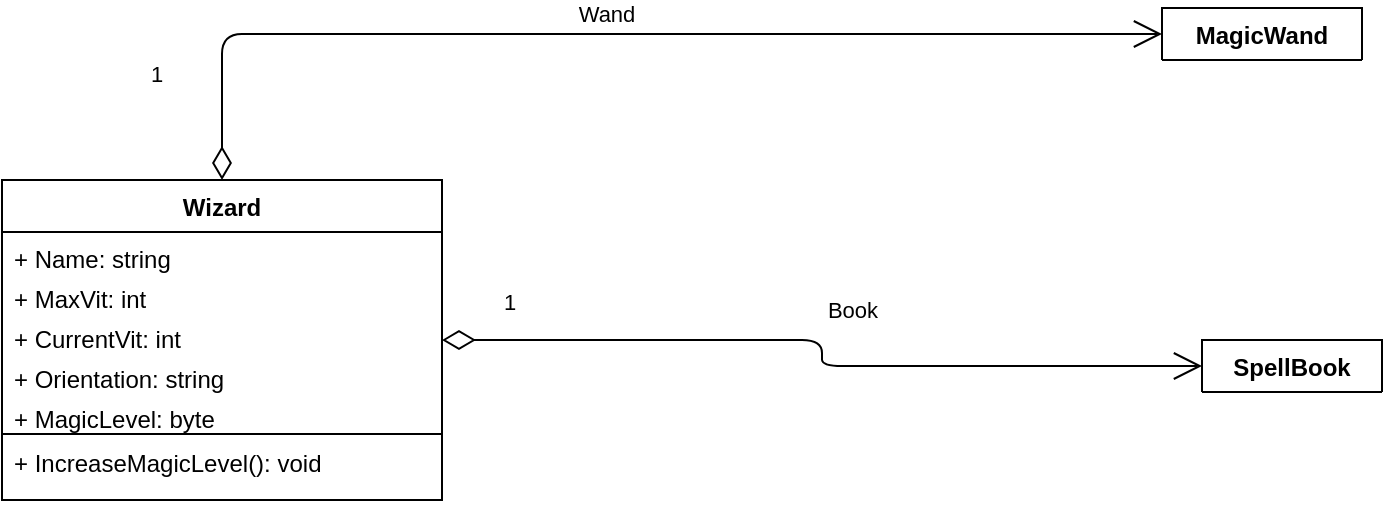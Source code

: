 <mxfile>
    <diagram id="xb3wm-JDtHFrrhqqKsIF" name="Page-1">
        <mxGraphModel dx="942" dy="1776" grid="1" gridSize="10" guides="1" tooltips="1" connect="1" arrows="1" fold="1" page="1" pageScale="1" pageWidth="850" pageHeight="1100" math="0" shadow="0">
            <root>
                <mxCell id="0"/>
                <mxCell id="1" parent="0"/>
                <mxCell id="2" value="Wizard" style="swimlane;fontStyle=1;align=center;verticalAlign=top;childLayout=stackLayout;horizontal=1;startSize=26;horizontalStack=0;resizeParent=1;resizeParentMax=0;resizeLast=0;collapsible=1;marginBottom=0;" parent="1" vertex="1">
                    <mxGeometry x="10" y="-243" width="220" height="160" as="geometry">
                        <mxRectangle x="10" y="10" width="70" height="26" as="alternateBounds"/>
                    </mxGeometry>
                </mxCell>
                <mxCell id="3" value="+ Name: string" style="text;strokeColor=none;fillColor=none;align=left;verticalAlign=top;spacingLeft=4;spacingRight=4;overflow=hidden;rotatable=0;points=[[0,0.5],[1,0.5]];portConstraint=eastwest;" parent="2" vertex="1">
                    <mxGeometry y="26" width="220" height="20" as="geometry"/>
                </mxCell>
                <mxCell id="4" value="+ MaxVit: int" style="text;strokeColor=none;fillColor=none;align=left;verticalAlign=top;spacingLeft=4;spacingRight=4;overflow=hidden;rotatable=0;points=[[0,0.5],[1,0.5]];portConstraint=eastwest;" parent="2" vertex="1">
                    <mxGeometry y="46" width="220" height="20" as="geometry"/>
                </mxCell>
                <mxCell id="5" value="+ CurrentVit: int" style="text;strokeColor=none;fillColor=none;align=left;verticalAlign=top;spacingLeft=4;spacingRight=4;overflow=hidden;rotatable=0;points=[[0,0.5],[1,0.5]];portConstraint=eastwest;" parent="2" vertex="1">
                    <mxGeometry y="66" width="220" height="20" as="geometry"/>
                </mxCell>
                <mxCell id="6" value="+ Orientation: string" style="text;strokeColor=none;fillColor=none;align=left;verticalAlign=top;spacingLeft=4;spacingRight=4;overflow=hidden;rotatable=0;points=[[0,0.5],[1,0.5]];portConstraint=eastwest;" parent="2" vertex="1">
                    <mxGeometry y="86" width="220" height="20" as="geometry"/>
                </mxCell>
                <mxCell id="7" value="+ MagicLevel: byte" style="text;strokeColor=none;fillColor=none;align=left;verticalAlign=top;spacingLeft=4;spacingRight=4;overflow=hidden;rotatable=0;points=[[0,0.5],[1,0.5]];portConstraint=eastwest;" parent="2" vertex="1">
                    <mxGeometry y="106" width="220" height="20" as="geometry"/>
                </mxCell>
                <mxCell id="8" value="" style="line;strokeWidth=1;fillColor=none;align=left;verticalAlign=middle;spacingTop=-1;spacingLeft=3;spacingRight=3;rotatable=0;labelPosition=right;points=[];portConstraint=eastwest;" parent="2" vertex="1">
                    <mxGeometry y="126" width="220" height="2" as="geometry"/>
                </mxCell>
                <mxCell id="9" value="+ IncreaseMagicLevel(): void" style="text;strokeColor=none;fillColor=none;align=left;verticalAlign=top;spacingLeft=4;spacingRight=4;overflow=hidden;rotatable=0;points=[[0,0.5],[1,0.5]];portConstraint=eastwest;" parent="2" vertex="1">
                    <mxGeometry y="128" width="220" height="32" as="geometry"/>
                </mxCell>
                <mxCell id="10" value="MagicWand" style="swimlane;fontStyle=1;align=center;verticalAlign=top;childLayout=stackLayout;horizontal=1;startSize=60;horizontalStack=0;resizeParent=1;resizeParentMax=0;resizeLast=0;collapsible=1;marginBottom=0;" parent="1" vertex="1" collapsed="1">
                    <mxGeometry x="590" y="-329" width="100" height="26" as="geometry">
                        <mxRectangle x="590" y="-329" width="160" height="60" as="alternateBounds"/>
                    </mxGeometry>
                </mxCell>
                <mxCell id="14" value="SpellBook" style="swimlane;fontStyle=1;align=center;verticalAlign=top;childLayout=stackLayout;horizontal=1;startSize=26;horizontalStack=0;resizeParent=1;resizeParentMax=0;resizeLast=0;collapsible=1;marginBottom=0;" parent="1" vertex="1" collapsed="1">
                    <mxGeometry x="610" y="-163" width="90" height="26" as="geometry">
                        <mxRectangle x="610" y="-163" width="160" height="28" as="alternateBounds"/>
                    </mxGeometry>
                </mxCell>
                <mxCell id="18" value="1" style="endArrow=open;html=1;endSize=12;startArrow=diamondThin;startSize=14;startFill=0;edgeStyle=orthogonalEdgeStyle;align=left;verticalAlign=bottom;entryX=0;entryY=0.5;entryDx=0;entryDy=0;exitX=0.5;exitY=0;exitDx=0;exitDy=0;" parent="1" source="2" target="10" edge="1">
                    <mxGeometry relative="1" as="geometry">
                        <mxPoint x="60" y="-213" as="sourcePoint"/>
                        <mxPoint x="450" y="17" as="targetPoint"/>
                        <Array as="points">
                            <mxPoint x="120" y="-316"/>
                        </Array>
                    </mxGeometry>
                </mxCell>
                <mxCell id="19" value="Wand" style="edgeLabel;html=1;align=center;verticalAlign=middle;resizable=0;points=[];" parent="18" vertex="1" connectable="0">
                    <mxGeometry x="-0.13" y="-1" relative="1" as="geometry">
                        <mxPoint x="29" y="-11" as="offset"/>
                    </mxGeometry>
                </mxCell>
                <mxCell id="20" value="1" style="edgeLabel;html=1;align=center;verticalAlign=middle;resizable=0;points=[];" parent="18" vertex="1" connectable="0">
                    <mxGeometry x="-0.356" y="-2" relative="1" as="geometry">
                        <mxPoint x="-135" y="18" as="offset"/>
                    </mxGeometry>
                </mxCell>
                <mxCell id="21" value="1" style="endArrow=open;html=1;endSize=12;startArrow=diamondThin;startSize=14;startFill=0;edgeStyle=orthogonalEdgeStyle;align=left;verticalAlign=bottom;entryX=0;entryY=0.5;entryDx=0;entryDy=0;exitX=1;exitY=0.5;exitDx=0;exitDy=0;" parent="1" source="2" target="14" edge="1">
                    <mxGeometry x="-0.856" y="10" relative="1" as="geometry">
                        <mxPoint x="100" y="-193" as="sourcePoint"/>
                        <mxPoint x="610" y="-293" as="targetPoint"/>
                        <mxPoint as="offset"/>
                    </mxGeometry>
                </mxCell>
                <mxCell id="22" value="Book" style="edgeLabel;html=1;align=center;verticalAlign=middle;resizable=0;points=[];" parent="21" vertex="1" connectable="0">
                    <mxGeometry x="-0.13" y="-1" relative="1" as="geometry">
                        <mxPoint x="34" y="-16" as="offset"/>
                    </mxGeometry>
                </mxCell>
            </root>
        </mxGraphModel>
    </diagram>
</mxfile>